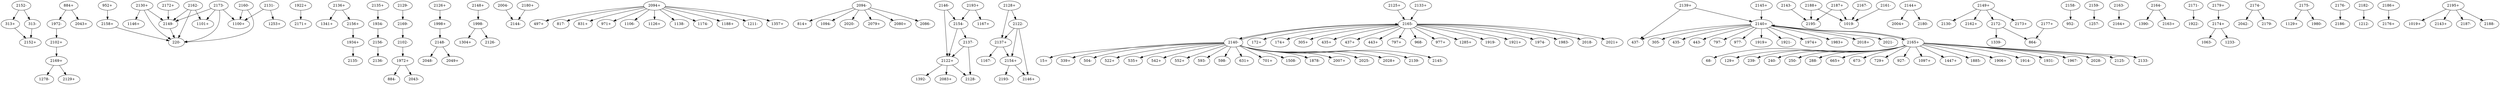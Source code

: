 digraph dist {
graph [k=96 s=1000 n=10]
"313+" -> "2152+" [d=-61730 e=44.5 n=14]
"313-" -> "2152+" [d=-61790 e=48.0 n=12]
"884+" -> "1972-" [d=-261 e=36.3 n=21]
"884+" -> "2043+" [d=-257 e=24.0 n=48]
"952+" -> "2158+" [d=-317 e=33.3 n=25]
"1922+" -> "2171+" [d=-243 e=30.9 n=29]
"1934+" -> "2135-" [d=-235 e=28.1 n=35]
"1934-" -> "2156-" [d=-195 e=26.3 n=40]
"1972+" -> "884-" [d=-261 e=36.3 n=21]
"1972+" -> "2043-" [d=-237 e=28.5 n=34]
"1972-" -> "2102+" [d=-272 e=33.3 n=25]
"1998+" -> "2148-" [d=-212 e=40.4 n=17]
"1998-" -> "1304+" [d=-199 e=52.6 n=10]
"1998-" -> "2126-" [d=-208 e=30.4 n=30]
"2004-" -> "2144-" [d=-3133 e=28.5 n=34]
"2094+" -> "497+" [d=-88 e=25.4 n=43]
"2094+" -> "817-" [d=-101 e=26.0 n=41]
"2094+" -> "831+" [d=-233 e=17.4 n=91]
"2094+" -> "971+" [d=-191 e=22.0 n=57]
"2094+" -> "1106-" [d=-96 e=29.0 n=33]
"2094+" -> "1126+" [d=-255 e=33.3 n=25]
"2094+" -> "1138-" [d=-97 e=27.0 n=38]
"2094+" -> "1174-" [d=-109 e=30.4 n=30]
"2094+" -> "1188+" [d=-139 e=46.2 n=13]
"2094+" -> "1211-" [d=-94 e=27.0 n=38]
"2094+" -> "1357+" [d=-151 e=31.4 n=28]
"2094-" -> "814+" [d=-195 e=24.5 n=46]
"2094-" -> "1094-" [d=-132 e=22.6 n=54]
"2094-" -> "2020-" [d=-160 e=17.5 n=90]
"2094-" -> "2079+" [d=-166 e=30.4 n=30]
"2094-" -> "2080+" [d=-202 e=30.9 n=29]
"2094-" -> "2086-" [d=-156 e=15.6 n=114]
"2102+" -> "2169+" [d=-282 e=32.0 n=27]
"2102-" -> "1972+" [d=-272 e=33.3 n=25]
"2122+" -> "1392-" [d=-162 e=48.0 n=12]
"2122+" -> "2083+" [d=-245 e=52.6 n=10]
"2122+" -> "2128-" [d=-44998 e=44.5 n=14]
"2122-" -> "2137+" [d=-4199 e=48.0 n=12]
"2122-" -> "2146+" [d=-215 e=29.9 n=31]
"2122-" -> "2154+" [d=-394 e=37.2 n=20]
"2125+" -> "2165-" [d=-6988 e=48.0 n=12]
"2126+" -> "1998+" [d=-208 e=30.4 n=30]
"2128+" -> "2122-" [d=-44998 e=44.5 n=14]
"2128+" -> "2137+" [d=-3752 e=32.6 n=26]
"2129-" -> "2169-" [d=-188 e=41.6 n=16]
"2130+" -> "220-" [d=-149 e=52.6 n=10]
"2130+" -> "1146+" [d=-205 e=38.2 n=19]
"2130+" -> "2149-" [d=-565018 e=36.3 n=21]
"2131-" -> "1100+" [d=-180 e=43.0 n=15]
"2131-" -> "1253+" [d=-160 e=43.0 n=15]
"2133+" -> "2165-" [d=-7079 e=21.9 n=58]
"2135+" -> "1934-" [d=-235 e=28.1 n=35]
"2136+" -> "1341+" [d=-93 e=52.6 n=10]
"2136+" -> "2156+" [d=-85 e=39.2 n=18]
"2137+" -> "1167-" [d=-260 e=33.3 n=25]
"2137+" -> "2154+" [d=-241 e=27.0 n=38]
"2137-" -> "2122+" [d=-4199 e=48.0 n=12]
"2137-" -> "2128-" [d=-3752 e=32.6 n=26]
"2139+" -> "437-" [d=-79 e=46.2 n=13]
"2139+" -> "2140+" [d=-4265 e=23.1 n=52]
"2140+" -> "305-" [d=-54 e=16.2 n=106]
"2140+" -> "435-" [d=-66 e=20.6 n=65]
"2140+" -> "437-" [d=-56 e=7.0 n=562]
"2140+" -> "443-" [d=-47 e=15.4 n=117]
"2140+" -> "797-" [d=-65 e=16.9 n=97]
"2140+" -> "977-" [d=-77 e=13.9 n=144]
"2140+" -> "1919+" [d=-54 e=12.3 n=184]
"2140+" -> "1921-" [d=-66 e=9.9 n=283]
"2140+" -> "1974+" [d=-26 e=15.0 n=123]
"2140+" -> "1983+" [d=-51 e=14.5 n=131]
"2140+" -> "2018+" [d=-25 e=20.2 n=68]
"2140+" -> "2021-" [d=-47 e=11.2 n=221]
"2140+" -> "2165+" [d=-38 e=15.1 n=122]
"2140-" -> "15+" [d=-4110 e=50.2 n=11]
"2140-" -> "339+" [d=-4127 e=37.2 n=20]
"2140-" -> "504-" [d=-4144 e=26.3 n=40]
"2140-" -> "522+" [d=-4142 e=11.8 n=198]
"2140-" -> "535+" [d=-4137 e=18.6 n=80]
"2140-" -> "542+" [d=-4136 e=34.7 n=23]
"2140-" -> "552+" [d=-4119 e=12.5 n=176]
"2140-" -> "593-" [d=-4137 e=16.4 n=103]
"2140-" -> "598-" [d=-4147 e=26.3 n=40]
"2140-" -> "631+" [d=-4083 e=37.2 n=20]
"2140-" -> "701+" [d=-4136 e=10.8 n=239]
"2140-" -> "1508-" [d=-4140 e=48.0 n=12]
"2140-" -> "1878-" [d=-4130 e=40.4 n=17]
"2140-" -> "2007+" [d=-4140 e=13.5 n=151]
"2140-" -> "2025-" [d=-4122 e=28.5 n=34]
"2140-" -> "2028+" [d=-4229 e=38.2 n=19]
"2140-" -> "2139-" [d=-4265 e=23.1 n=52]
"2140-" -> "2145-" [d=-4303 e=43.0 n=15]
"2140-" -> "2165-" [d=-10973 e=38.2 n=19]
"2143-" -> "2195-" [d=-177 e=30.9 n=29]
"2144+" -> "2004+" [d=-3133 e=28.5 n=34]
"2144+" -> "2180-" [d=-237 e=36.3 n=21]
"2145+" -> "2140+" [d=-4303 e=43.0 n=15]
"2146-" -> "2122+" [d=-215 e=29.9 n=31]
"2146-" -> "2154-" [d=-131521 e=43.0 n=15]
"2148+" -> "1998-" [d=-212 e=40.4 n=17]
"2148-" -> "2048-" [d=-166 e=34.7 n=23]
"2148-" -> "2049+" [d=-138 e=46.2 n=13]
"2149+" -> "2130-" [d=-565018 e=36.3 n=21]
"2149+" -> "2162+" [d=-564922 e=44.5 n=14]
"2149+" -> "2172-" [d=-565205 e=40.4 n=17]
"2149+" -> "2173+" [d=-564929 e=52.6 n=10]
"2149-" -> "220-" [d=-324 e=21.1 n=62]
"2152-" -> "313-" [d=-61730 e=44.5 n=14]
"2152-" -> "313+" [d=-61790 e=48.0 n=12]
"2154+" -> "2146+" [d=-131521 e=43.0 n=15]
"2154+" -> "2193-" [d=-131448 e=40.4 n=17]
"2154-" -> "2122+" [d=-394 e=37.2 n=20]
"2154-" -> "2137-" [d=-241 e=27.0 n=38]
"2156+" -> "1934+" [d=-195 e=26.3 n=40]
"2156-" -> "2136-" [d=-85 e=39.2 n=18]
"2158+" -> "220-" [d=-247 e=20.5 n=66]
"2158-" -> "952-" [d=-317 e=33.3 n=25]
"2159-" -> "1257-" [d=-198 e=30.4 n=30]
"2160-" -> "220-" [d=-176 e=37.2 n=20]
"2160-" -> "1100+" [d=-65 e=39.2 n=18]
"2161-" -> "1019-" [d=-225 e=40.4 n=17]
"2162-" -> "220-" [d=-229 e=50.2 n=11]
"2162-" -> "1101+" [d=-161 e=46.2 n=13]
"2162-" -> "2149-" [d=-564922 e=44.5 n=14]
"2163-" -> "2164+" [d=-356 e=30.9 n=29]
"2164-" -> "1390-" [d=-58607 e=30.9 n=29]
"2164-" -> "2163+" [d=-356 e=30.9 n=29]
"2165+" -> "68-" [d=-6816 e=10.7 n=242]
"2165+" -> "129+" [d=-6833 e=8.9 n=346]
"2165+" -> "239-" [d=-6833 e=24.5 n=46]
"2165+" -> "240-" [d=-6802 e=44.5 n=14]
"2165+" -> "250-" [d=-6832 e=9.9 n=284]
"2165+" -> "288-" [d=-6794 e=26.3 n=40]
"2165+" -> "665+" [d=-6831 e=12.3 n=183]
"2165+" -> "673-" [d=-6816 e=11.7 n=203]
"2165+" -> "729+" [d=-6839 e=21.7 n=59]
"2165+" -> "927-" [d=-6820 e=18.5 n=81]
"2165+" -> "1097+" [d=-6906 e=40.4 n=17]
"2165+" -> "1447+" [d=-6899 e=29.4 n=32]
"2165+" -> "1885-" [d=-6808 e=15.1 n=121]
"2165+" -> "1906+" [d=-6810 e=19.9 n=70]
"2165+" -> "1914-" [d=-6816 e=40.4 n=17]
"2165+" -> "1931-" [d=-6837 e=10.4 n=254]
"2165+" -> "1967-" [d=-6850 e=8.6 n=374]
"2165+" -> "2028-" [d=-6898 e=29.4 n=32]
"2165+" -> "2125-" [d=-6988 e=48.0 n=12]
"2165+" -> "2133-" [d=-7079 e=21.9 n=58]
"2165+" -> "2140+" [d=-10973 e=38.2 n=19]
"2165-" -> "172+" [d=-47 e=17.3 n=93]
"2165-" -> "174+" [d=-65 e=31.4 n=28]
"2165-" -> "305+" [d=-32 e=8.5 n=387]
"2165-" -> "435+" [d=-2 e=21.9 n=58]
"2165-" -> "437+" [d=-12 e=13.4 n=155]
"2165-" -> "443+" [d=4 e=32.6 n=26]
"2165-" -> "797+" [d=-12 e=21.0 n=63]
"2165-" -> "968-" [d=-103 e=39.2 n=18]
"2165-" -> "977+" [d=24 e=34.7 n=23]
"2165-" -> "1285+" [d=-108 e=46.2 n=13]
"2165-" -> "1919-" [d=-44 e=10.7 n=244]
"2165-" -> "1921+" [d=-36 e=10.1 n=270]
"2167-" -> "1019-" [d=-244 e=50.2 n=11]
"2165-" -> "1974-" [d=-51 e=9.0 n=339]
"2165-" -> "1983-" [d=-16 e=22.9 n=53]
"2165-" -> "2018-" [d=-19 e=20.8 n=64]
"2165-" -> "2021+" [d=-33 e=10.7 n=240]
"2165-" -> "2140-" [d=-38 e=15.1 n=122]
"2169+" -> "1278-" [d=-235 e=46.2 n=13]
"2169+" -> "2129+" [d=-188 e=41.6 n=16]
"2169-" -> "2102-" [d=-282 e=32.0 n=27]
"2171-" -> "1922-" [d=-243 e=30.9 n=29]
"2172+" -> "2149-" [d=-565205 e=40.4 n=17]
"2172-" -> "864-" [d=-141 e=41.6 n=16]
"2172-" -> "1339-" [d=-223 e=52.6 n=10]
"2173-" -> "220-" [d=-89 e=52.6 n=10]
"2173-" -> "1100+" [d=-98 e=50.2 n=11]
"2173-" -> "1101+" [d=-109 e=44.5 n=14]
"2173-" -> "2149-" [d=-564929 e=52.6 n=10]
"2174+" -> "1063-" [d=-80 e=50.2 n=11]
"2174+" -> "1233-" [d=-264 e=29.0 n=33]
"2174-" -> "2042-" [d=-65 e=52.6 n=10]
"2174-" -> "2179-" [d=-172 e=29.9 n=31]
"2175-" -> "1129+" [d=-220 e=50.2 n=11]
"2175-" -> "1980-" [d=-222 e=37.2 n=20]
"2176-" -> "2186-" [d=-277 e=26.0 n=41]
"2177+" -> "864-" [d=-248 e=46.2 n=13]
"2179+" -> "2174+" [d=-172 e=29.9 n=31]
"2180+" -> "2144-" [d=-237 e=36.3 n=21]
"2182-" -> "1212-" [d=-8715 e=50.2 n=11]
"2186+" -> "2176+" [d=-277 e=26.0 n=41]
"2187+" -> "1019-" [d=-219 e=40.4 n=17]
"2187+" -> "2195-" [d=-177199 e=48.0 n=12]
"2188+" -> "1019-" [d=-135 e=34.0 n=24]
"2188+" -> "2195-" [d=-177170 e=52.6 n=10]
"2193+" -> "1167+" [d=-191 e=32.0 n=27]
"2193+" -> "2154-" [d=-131448 e=40.4 n=17]
"2195+" -> "1019+" [d=-177125 e=41.6 n=16]
"2195+" -> "2143+" [d=-177 e=30.9 n=29]
"2195+" -> "2187-" [d=-177199 e=48.0 n=12]
"2195+" -> "2188-" [d=-177170 e=52.6 n=10]
}
